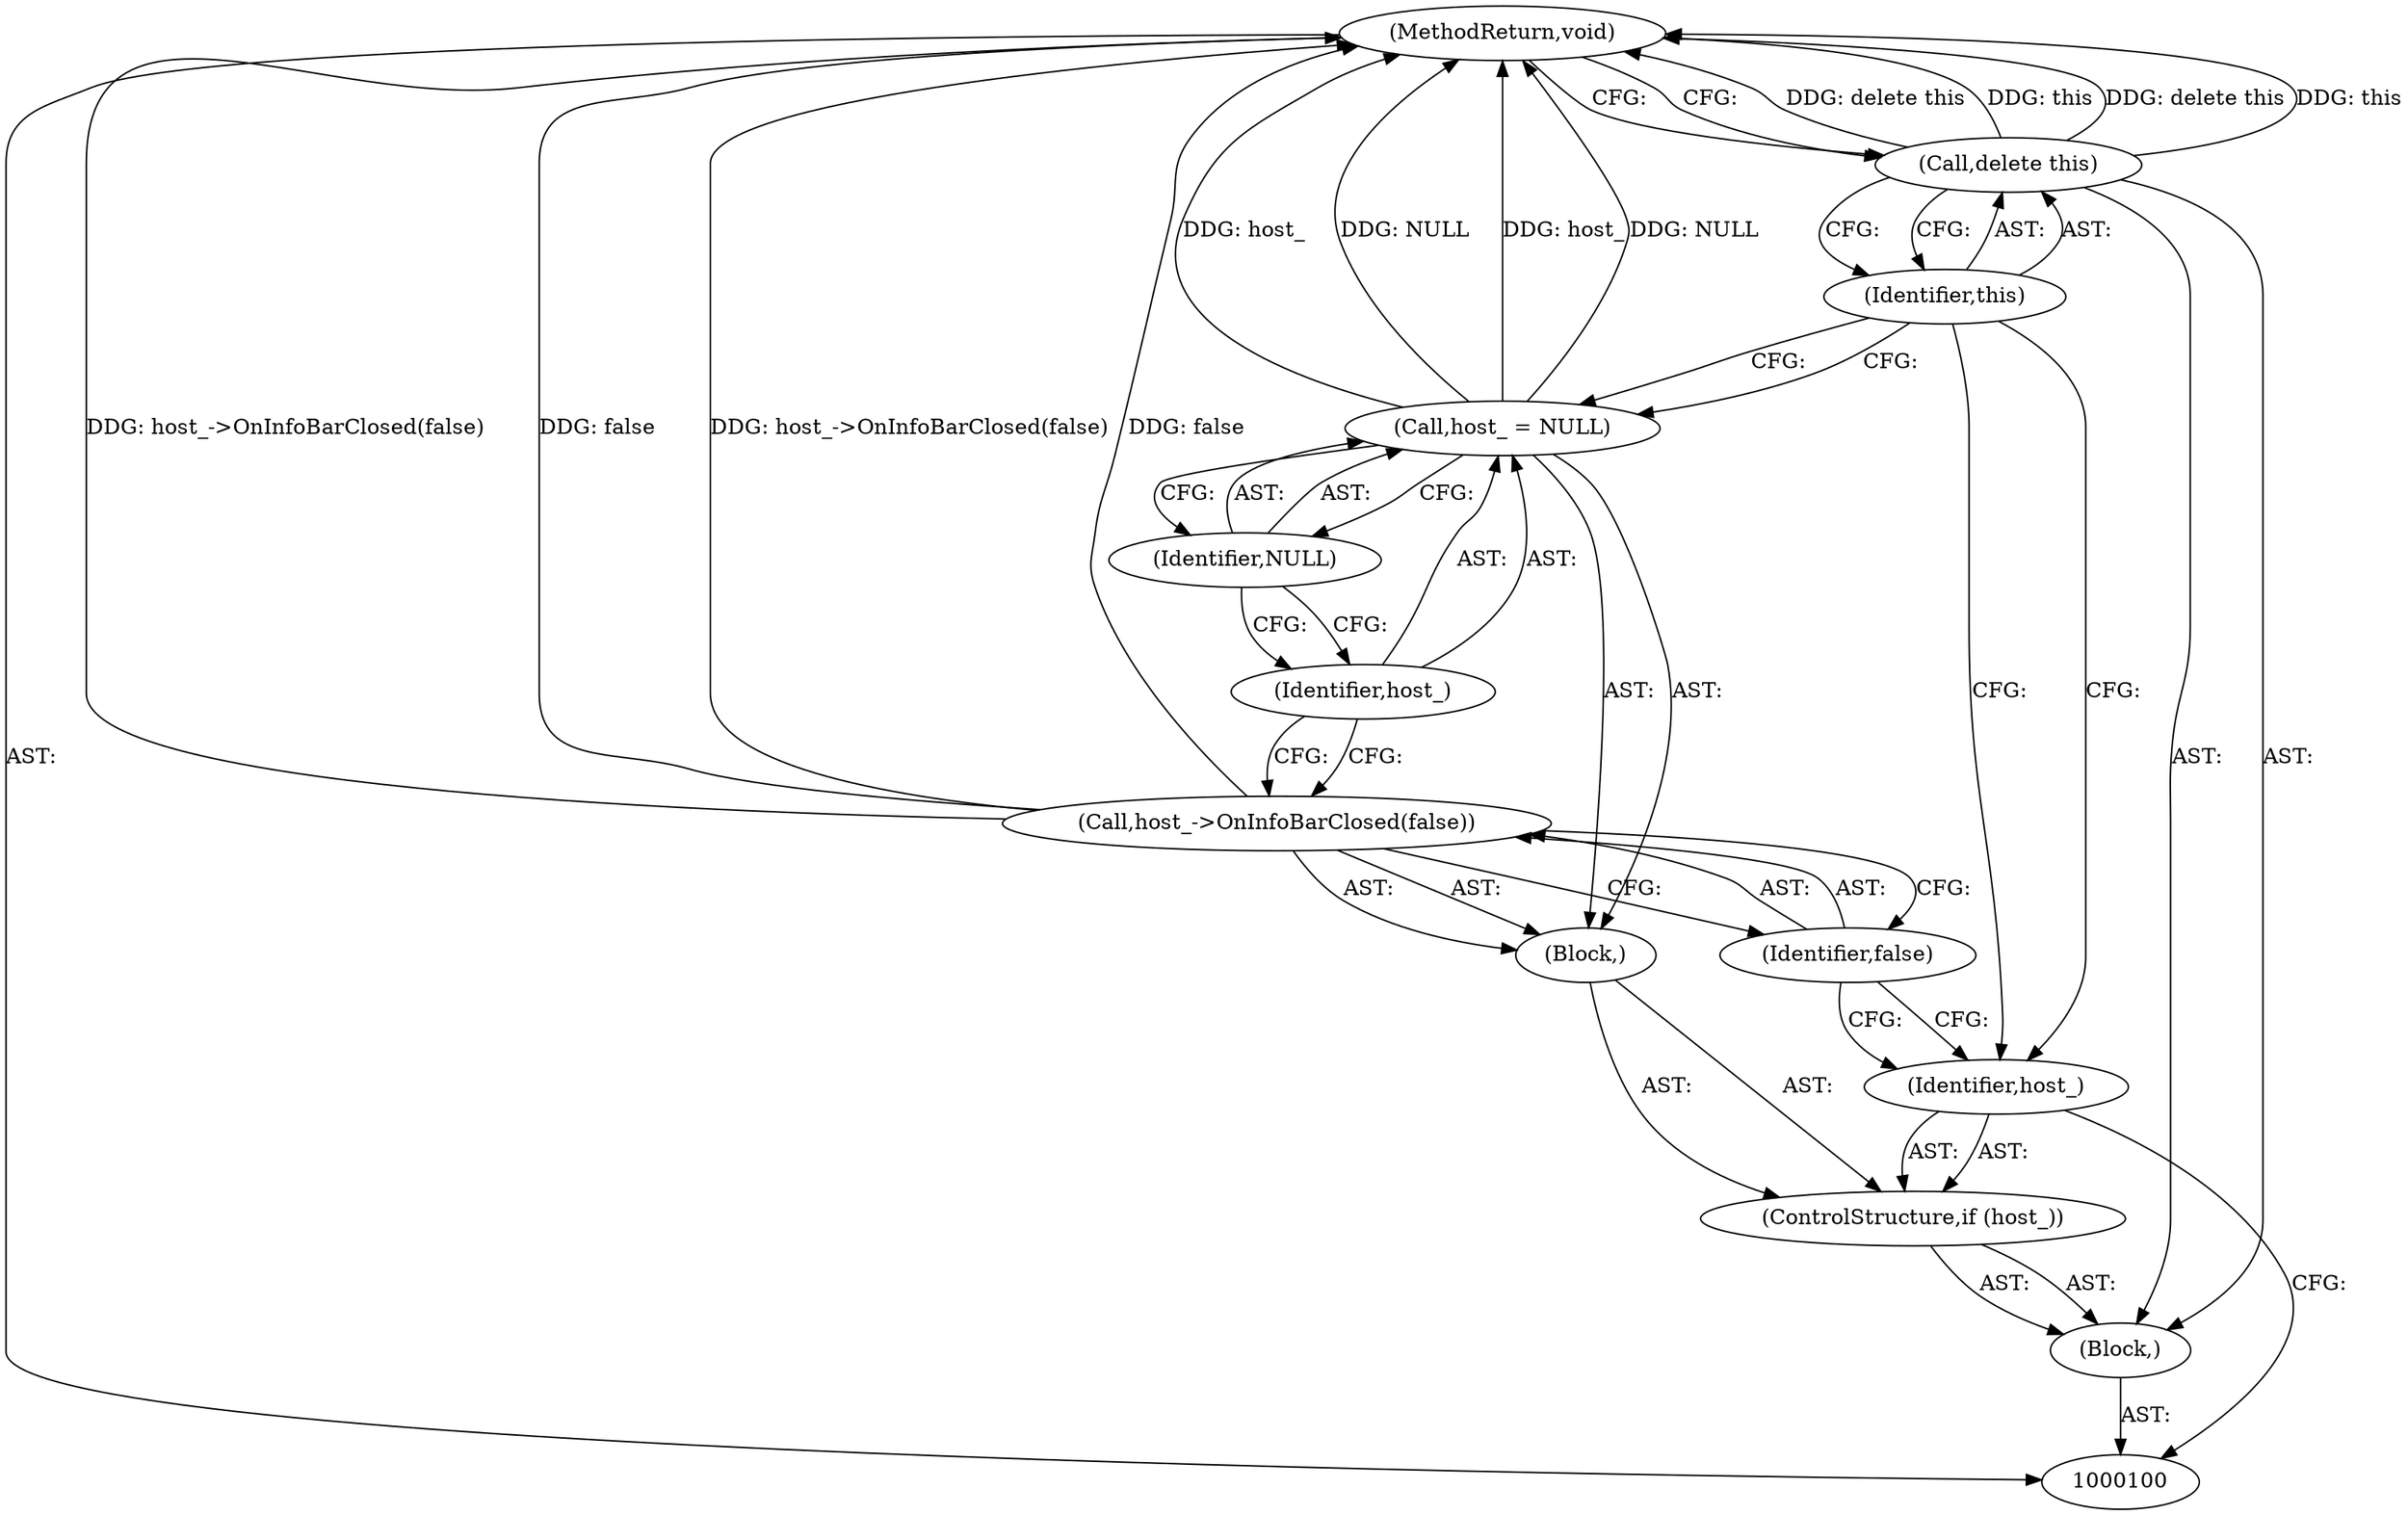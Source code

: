 digraph "0_Chrome_0d04639df7a3b2425c671ab08f68eb32b3d04cb1_0" {
"1000112" [label="(MethodReturn,void)"];
"1000101" [label="(Block,)"];
"1000104" [label="(Block,)"];
"1000102" [label="(ControlStructure,if (host_))"];
"1000103" [label="(Identifier,host_)"];
"1000106" [label="(Identifier,false)"];
"1000105" [label="(Call,host_->OnInfoBarClosed(false))"];
"1000109" [label="(Identifier,NULL)"];
"1000107" [label="(Call,host_ = NULL)"];
"1000108" [label="(Identifier,host_)"];
"1000110" [label="(Call,delete this)"];
"1000111" [label="(Identifier,this)"];
"1000112" -> "1000100"  [label="AST: "];
"1000112" -> "1000110"  [label="CFG: "];
"1000107" -> "1000112"  [label="DDG: host_"];
"1000107" -> "1000112"  [label="DDG: NULL"];
"1000105" -> "1000112"  [label="DDG: host_->OnInfoBarClosed(false)"];
"1000105" -> "1000112"  [label="DDG: false"];
"1000110" -> "1000112"  [label="DDG: delete this"];
"1000110" -> "1000112"  [label="DDG: this"];
"1000101" -> "1000100"  [label="AST: "];
"1000102" -> "1000101"  [label="AST: "];
"1000110" -> "1000101"  [label="AST: "];
"1000104" -> "1000102"  [label="AST: "];
"1000105" -> "1000104"  [label="AST: "];
"1000107" -> "1000104"  [label="AST: "];
"1000102" -> "1000101"  [label="AST: "];
"1000103" -> "1000102"  [label="AST: "];
"1000104" -> "1000102"  [label="AST: "];
"1000103" -> "1000102"  [label="AST: "];
"1000103" -> "1000100"  [label="CFG: "];
"1000106" -> "1000103"  [label="CFG: "];
"1000111" -> "1000103"  [label="CFG: "];
"1000106" -> "1000105"  [label="AST: "];
"1000106" -> "1000103"  [label="CFG: "];
"1000105" -> "1000106"  [label="CFG: "];
"1000105" -> "1000104"  [label="AST: "];
"1000105" -> "1000106"  [label="CFG: "];
"1000106" -> "1000105"  [label="AST: "];
"1000108" -> "1000105"  [label="CFG: "];
"1000105" -> "1000112"  [label="DDG: host_->OnInfoBarClosed(false)"];
"1000105" -> "1000112"  [label="DDG: false"];
"1000109" -> "1000107"  [label="AST: "];
"1000109" -> "1000108"  [label="CFG: "];
"1000107" -> "1000109"  [label="CFG: "];
"1000107" -> "1000104"  [label="AST: "];
"1000107" -> "1000109"  [label="CFG: "];
"1000108" -> "1000107"  [label="AST: "];
"1000109" -> "1000107"  [label="AST: "];
"1000111" -> "1000107"  [label="CFG: "];
"1000107" -> "1000112"  [label="DDG: host_"];
"1000107" -> "1000112"  [label="DDG: NULL"];
"1000108" -> "1000107"  [label="AST: "];
"1000108" -> "1000105"  [label="CFG: "];
"1000109" -> "1000108"  [label="CFG: "];
"1000110" -> "1000101"  [label="AST: "];
"1000110" -> "1000111"  [label="CFG: "];
"1000111" -> "1000110"  [label="AST: "];
"1000112" -> "1000110"  [label="CFG: "];
"1000110" -> "1000112"  [label="DDG: delete this"];
"1000110" -> "1000112"  [label="DDG: this"];
"1000111" -> "1000110"  [label="AST: "];
"1000111" -> "1000107"  [label="CFG: "];
"1000111" -> "1000103"  [label="CFG: "];
"1000110" -> "1000111"  [label="CFG: "];
}
